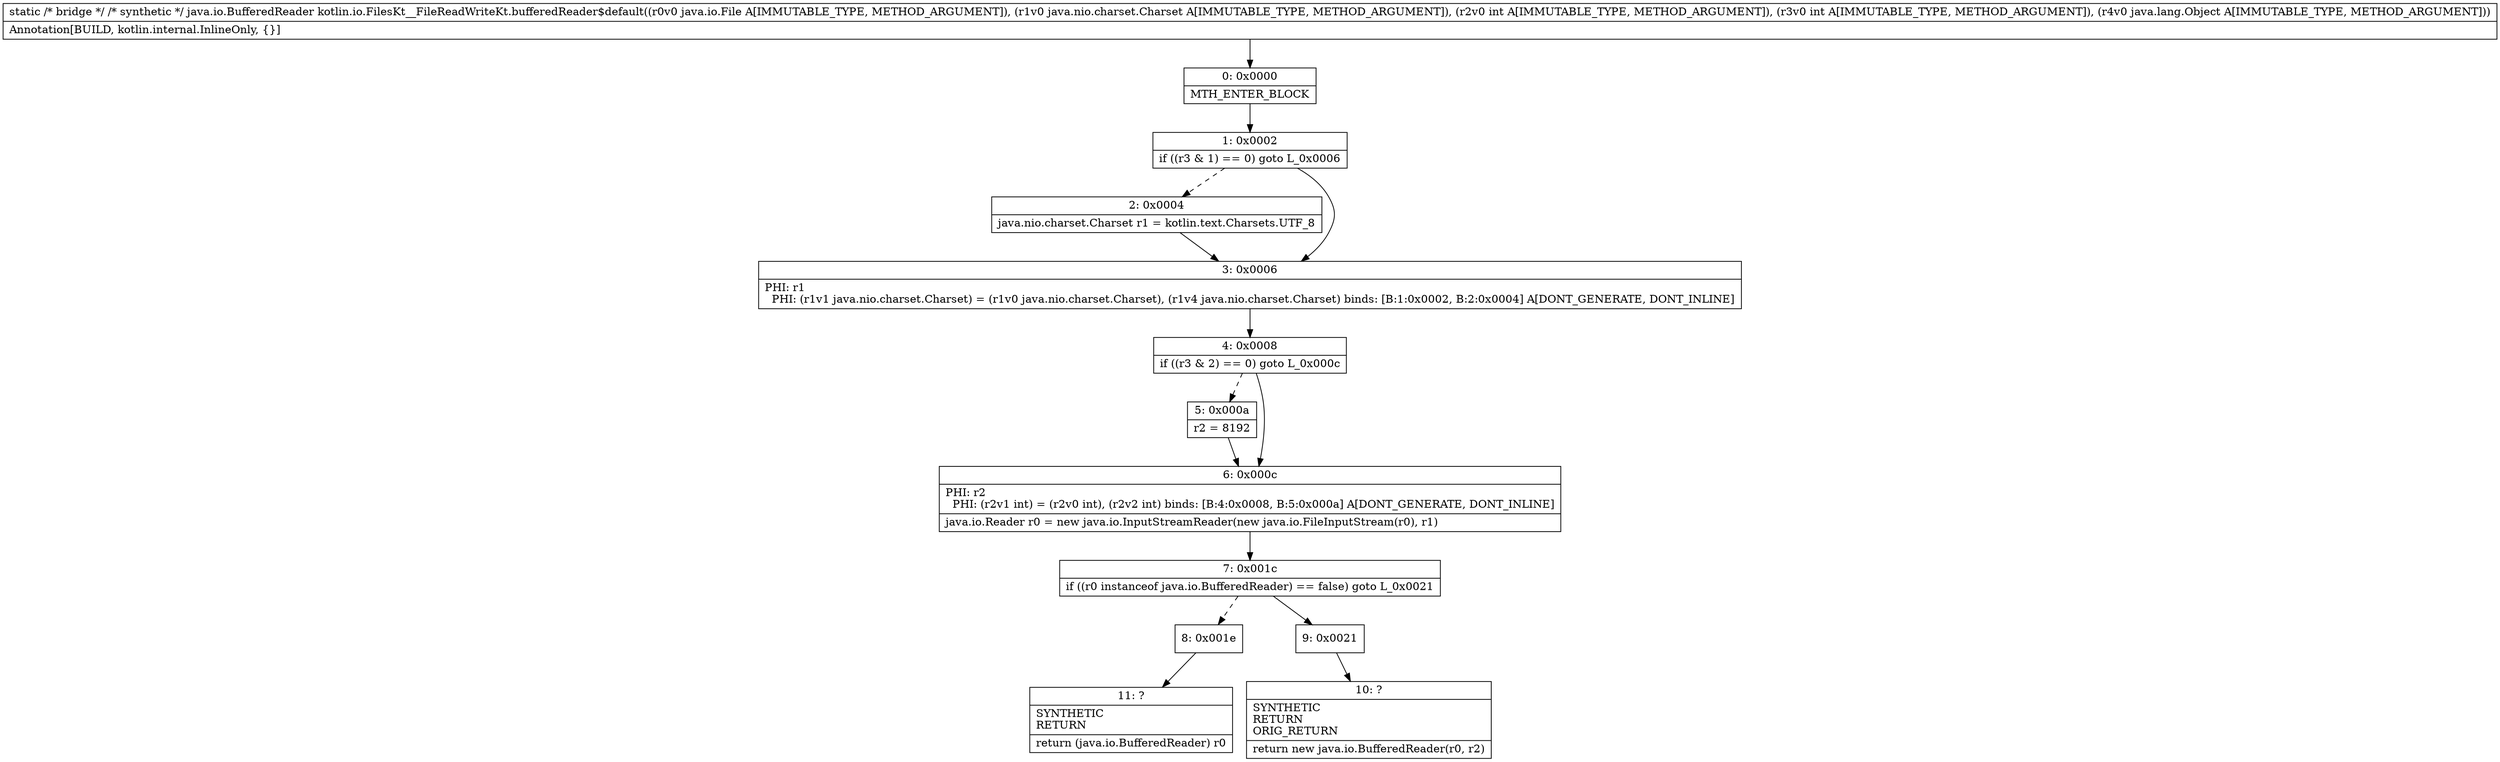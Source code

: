 digraph "CFG forkotlin.io.FilesKt__FileReadWriteKt.bufferedReader$default(Ljava\/io\/File;Ljava\/nio\/charset\/Charset;IILjava\/lang\/Object;)Ljava\/io\/BufferedReader;" {
Node_0 [shape=record,label="{0\:\ 0x0000|MTH_ENTER_BLOCK\l}"];
Node_1 [shape=record,label="{1\:\ 0x0002|if ((r3 & 1) == 0) goto L_0x0006\l}"];
Node_2 [shape=record,label="{2\:\ 0x0004|java.nio.charset.Charset r1 = kotlin.text.Charsets.UTF_8\l}"];
Node_3 [shape=record,label="{3\:\ 0x0006|PHI: r1 \l  PHI: (r1v1 java.nio.charset.Charset) = (r1v0 java.nio.charset.Charset), (r1v4 java.nio.charset.Charset) binds: [B:1:0x0002, B:2:0x0004] A[DONT_GENERATE, DONT_INLINE]\l}"];
Node_4 [shape=record,label="{4\:\ 0x0008|if ((r3 & 2) == 0) goto L_0x000c\l}"];
Node_5 [shape=record,label="{5\:\ 0x000a|r2 = 8192\l}"];
Node_6 [shape=record,label="{6\:\ 0x000c|PHI: r2 \l  PHI: (r2v1 int) = (r2v0 int), (r2v2 int) binds: [B:4:0x0008, B:5:0x000a] A[DONT_GENERATE, DONT_INLINE]\l|java.io.Reader r0 = new java.io.InputStreamReader(new java.io.FileInputStream(r0), r1)\l}"];
Node_7 [shape=record,label="{7\:\ 0x001c|if ((r0 instanceof java.io.BufferedReader) == false) goto L_0x0021\l}"];
Node_8 [shape=record,label="{8\:\ 0x001e}"];
Node_9 [shape=record,label="{9\:\ 0x0021}"];
Node_10 [shape=record,label="{10\:\ ?|SYNTHETIC\lRETURN\lORIG_RETURN\l|return new java.io.BufferedReader(r0, r2)\l}"];
Node_11 [shape=record,label="{11\:\ ?|SYNTHETIC\lRETURN\l|return (java.io.BufferedReader) r0\l}"];
MethodNode[shape=record,label="{static \/* bridge *\/ \/* synthetic *\/ java.io.BufferedReader kotlin.io.FilesKt__FileReadWriteKt.bufferedReader$default((r0v0 java.io.File A[IMMUTABLE_TYPE, METHOD_ARGUMENT]), (r1v0 java.nio.charset.Charset A[IMMUTABLE_TYPE, METHOD_ARGUMENT]), (r2v0 int A[IMMUTABLE_TYPE, METHOD_ARGUMENT]), (r3v0 int A[IMMUTABLE_TYPE, METHOD_ARGUMENT]), (r4v0 java.lang.Object A[IMMUTABLE_TYPE, METHOD_ARGUMENT]))  | Annotation[BUILD, kotlin.internal.InlineOnly, \{\}]\l}"];
MethodNode -> Node_0;
Node_0 -> Node_1;
Node_1 -> Node_2[style=dashed];
Node_1 -> Node_3;
Node_2 -> Node_3;
Node_3 -> Node_4;
Node_4 -> Node_5[style=dashed];
Node_4 -> Node_6;
Node_5 -> Node_6;
Node_6 -> Node_7;
Node_7 -> Node_8[style=dashed];
Node_7 -> Node_9;
Node_8 -> Node_11;
Node_9 -> Node_10;
}

